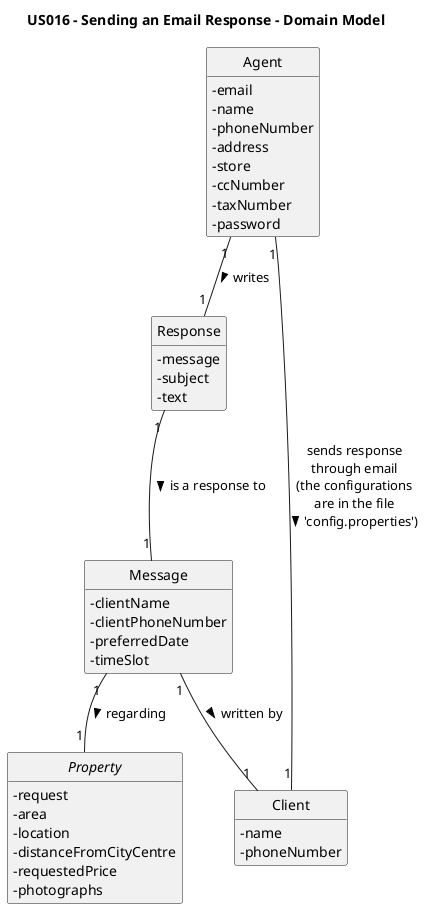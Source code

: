 @startuml
skinparam monochrome true
skinparam packageStyle rectangle
skinparam shadowing false
skinparam classAttributeIconSize 0
hide circle
hide methods

title US016 - Sending an Email Response - Domain Model

class Agent {
-email
-name
-phoneNumber
-address
-store
-ccNumber
-taxNumber
-password
}

class Message {
-clientName
-clientPhoneNumber
-preferredDate
-timeSlot
}

class Response {
-message
-subject
-text
}

class Client {
-name
-phoneNumber
}

interface Property{
-request
-area
-location
-distanceFromCityCentre
-requestedPrice
-photographs
}

Response "1" -- "1" Message : is a response to >
Message "1" -- "1" Property : regarding >
Agent "1" -- "1" Response : writes >
Message "1" -- "1" Client : written by >
Agent "1" -- "1" Client : sends response\nthrough email\n(the configurations\nare in the file\n'config.properties') >


@enduml